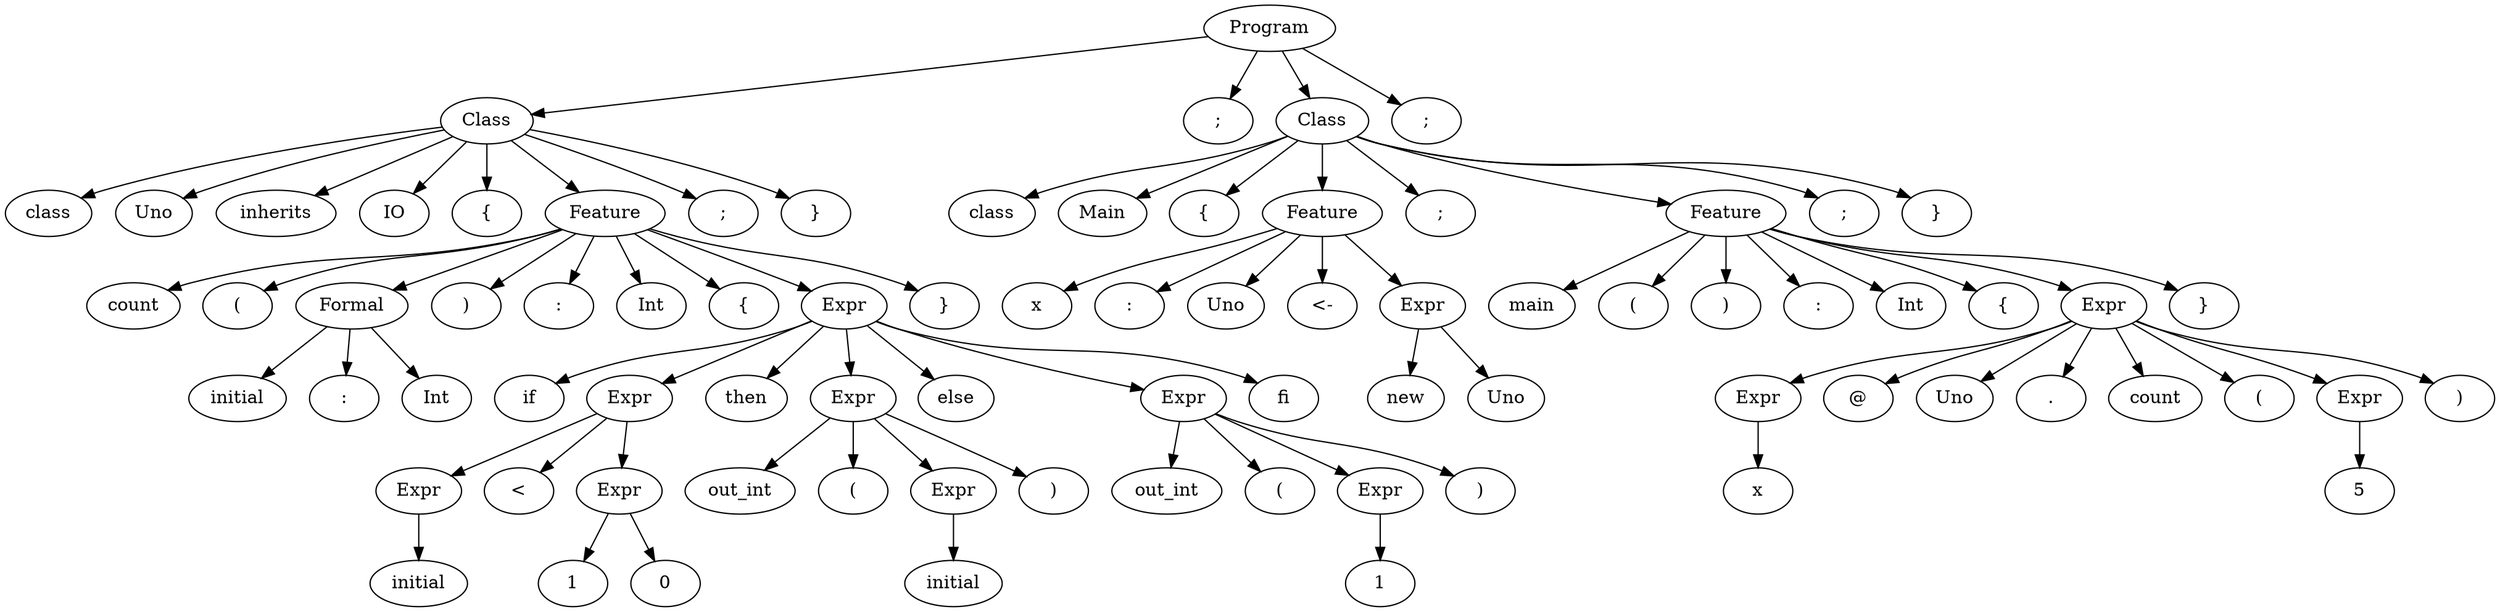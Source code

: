 digraph {
	0 [label=Program]
	0 -> 1
	1 [label=Class]
	1 -> 2
	2 [label=class]
	1 -> 3
	3 [label=Uno]
	1 -> 4
	4 [label=inherits]
	1 -> 5
	5 [label=IO]
	1 -> 6
	6 [label="{"]
	1 -> 7
	7 [label=Feature]
	7 -> 8
	8 [label=count]
	7 -> 9
	9 [label="("]
	7 -> 10
	10 [label=Formal]
	10 -> 11
	11 [label=initial]
	10 -> 12
	12 [label=":"]
	10 -> 13
	13 [label=Int]
	7 -> 14
	14 [label=")"]
	7 -> 15
	15 [label=":"]
	7 -> 16
	16 [label=Int]
	7 -> 17
	17 [label="{"]
	7 -> 18
	18 [label=Expr]
	18 -> 19
	19 [label=if]
	18 -> 20
	20 [label=Expr]
	20 -> 21
	21 [label=Expr]
	21 -> 22
	22 [label=initial]
	20 -> 23
	23 [label="<"]
	20 -> 24
	24 [label=Expr]
	24 -> 25
	25 [label=1]
	24 -> 26
	26 [label=0]
	18 -> 27
	27 [label=then]
	18 -> 28
	28 [label=Expr]
	28 -> 29
	29 [label=out_int]
	28 -> 30
	30 [label="("]
	28 -> 31
	31 [label=Expr]
	31 -> 32
	32 [label=initial]
	28 -> 33
	33 [label=")"]
	18 -> 34
	34 [label=else]
	18 -> 35
	35 [label=Expr]
	35 -> 36
	36 [label=out_int]
	35 -> 37
	37 [label="("]
	35 -> 38
	38 [label=Expr]
	38 -> 39
	39 [label=1]
	35 -> 40
	40 [label=")"]
	18 -> 41
	41 [label=fi]
	7 -> 42
	42 [label="}"]
	1 -> 43
	43 [label=";"]
	1 -> 44
	44 [label="}"]
	0 -> 45
	45 [label=";"]
	0 -> 46
	46 [label=Class]
	46 -> 47
	47 [label=class]
	46 -> 48
	48 [label=Main]
	46 -> 49
	49 [label="{"]
	46 -> 50
	50 [label=Feature]
	50 -> 51
	51 [label=x]
	50 -> 52
	52 [label=":"]
	50 -> 53
	53 [label=Uno]
	50 -> 54
	54 [label="<-"]
	50 -> 55
	55 [label=Expr]
	55 -> 56
	56 [label=new]
	55 -> 57
	57 [label=Uno]
	46 -> 58
	58 [label=";"]
	46 -> 59
	59 [label=Feature]
	59 -> 60
	60 [label=main]
	59 -> 61
	61 [label="("]
	59 -> 62
	62 [label=")"]
	59 -> 63
	63 [label=":"]
	59 -> 64
	64 [label=Int]
	59 -> 65
	65 [label="{"]
	59 -> 66
	66 [label=Expr]
	66 -> 67
	67 [label=Expr]
	67 -> 68
	68 [label=x]
	66 -> 69
	69 [label="@"]
	66 -> 70
	70 [label=Uno]
	66 -> 71
	71 [label="."]
	66 -> 72
	72 [label=count]
	66 -> 73
	73 [label="("]
	66 -> 74
	74 [label=Expr]
	74 -> 75
	75 [label=5]
	66 -> 76
	76 [label=")"]
	59 -> 77
	77 [label="}"]
	46 -> 78
	78 [label=";"]
	46 -> 79
	79 [label="}"]
	0 -> 80
	80 [label=";"]
}
